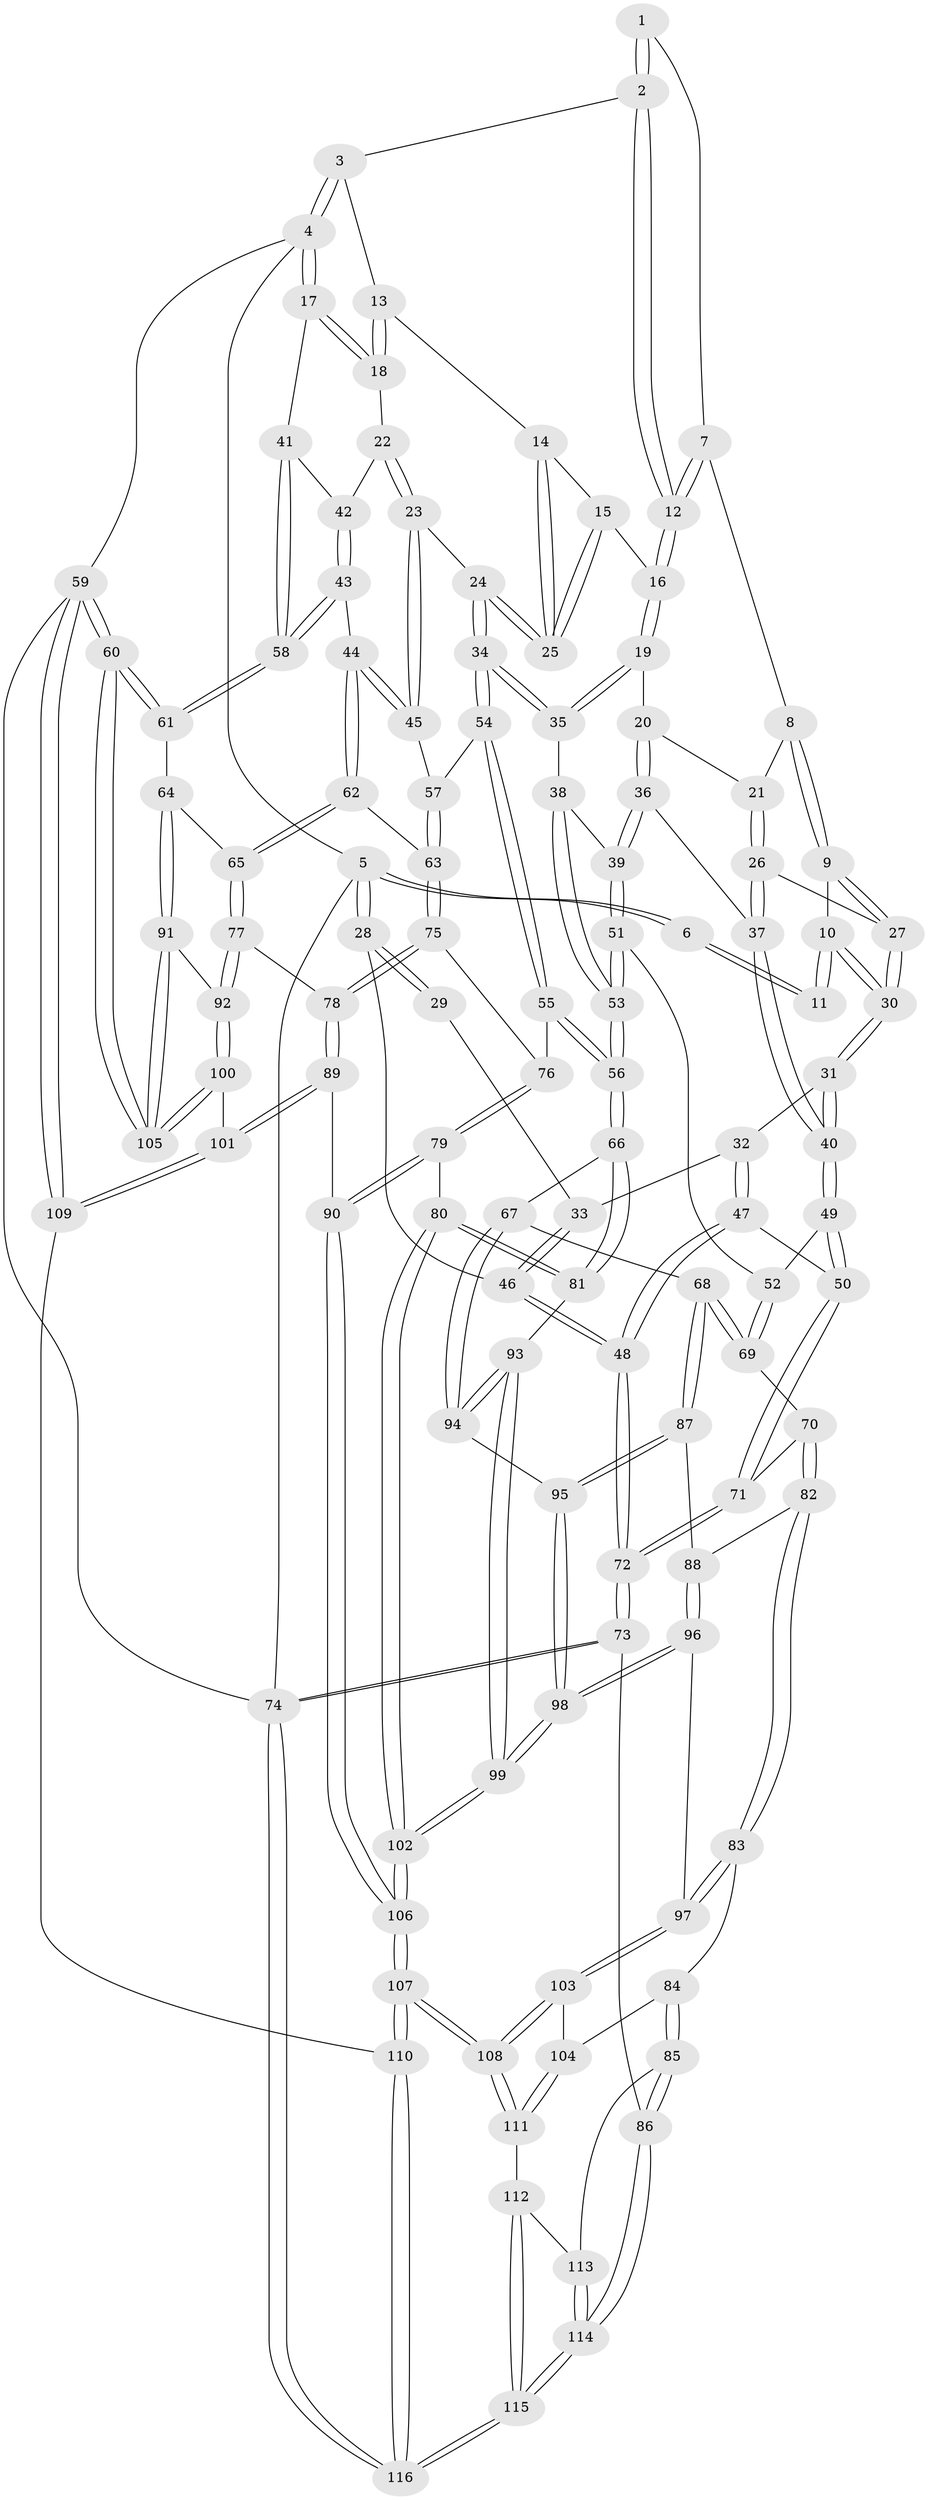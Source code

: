 // coarse degree distribution, {4: 0.30434782608695654, 2: 0.043478260869565216, 3: 0.1956521739130435, 5: 0.2391304347826087, 6: 0.17391304347826086, 9: 0.021739130434782608, 7: 0.021739130434782608}
// Generated by graph-tools (version 1.1) at 2025/05/03/04/25 22:05:41]
// undirected, 116 vertices, 287 edges
graph export_dot {
graph [start="1"]
  node [color=gray90,style=filled];
  1 [pos="+0.4037190046254251+0"];
  2 [pos="+0.8038185607058319+0"];
  3 [pos="+0.8071255358325123+0"];
  4 [pos="+1+0"];
  5 [pos="+0+0"];
  6 [pos="+0.13980908847276594+0"];
  7 [pos="+0.3881117417881927+0"];
  8 [pos="+0.3787533452172964+0.008576098558180978"];
  9 [pos="+0.30936713239460595+0.08193224111102501"];
  10 [pos="+0.18546781578050603+0.09362179333543175"];
  11 [pos="+0.1731399709846939+0.08168939495166372"];
  12 [pos="+0.5864352566285178+0.08588377097434345"];
  13 [pos="+0.8068126825735226+0"];
  14 [pos="+0.7050558044952384+0.11722068674243717"];
  15 [pos="+0.6037114806537134+0.13290751870084616"];
  16 [pos="+0.5789074413227905+0.11726947208290377"];
  17 [pos="+1+0.14368893621291212"];
  18 [pos="+0.8555713416969424+0.17419124956062082"];
  19 [pos="+0.5385090882750204+0.14797847535590983"];
  20 [pos="+0.4960730079494487+0.15100199660083835"];
  21 [pos="+0.4420028530033982+0.09872573168713328"];
  22 [pos="+0.8387262721202053+0.21945751774459235"];
  23 [pos="+0.7813709272904045+0.2632901104564457"];
  24 [pos="+0.70255331730216+0.253785738591869"];
  25 [pos="+0.6959830257832119+0.23528300669418015"];
  26 [pos="+0.35943560722525+0.23982534720161744"];
  27 [pos="+0.3257443349290405+0.20198621232595732"];
  28 [pos="+0+0"];
  29 [pos="+0.047404968526038226+0.07490518238685354"];
  30 [pos="+0.15434335071274066+0.24567124349571567"];
  31 [pos="+0.15137914661666801+0.2499923606350053"];
  32 [pos="+0.1457363311014694+0.2509735556866541"];
  33 [pos="+0.11837709355691693+0.2447961733867837"];
  34 [pos="+0.64978469060756+0.28726886723617684"];
  35 [pos="+0.5940732778778686+0.2876372614084896"];
  36 [pos="+0.42929412006825635+0.270967931851581"];
  37 [pos="+0.37583274769699937+0.2652410322456983"];
  38 [pos="+0.5739595930184002+0.2986246624883938"];
  39 [pos="+0.44967513326508485+0.28927958721214786"];
  40 [pos="+0.26568798888581296+0.39642150010471"];
  41 [pos="+1+0.14534209616649524"];
  42 [pos="+0.8956088545283095+0.2610021002945791"];
  43 [pos="+1+0.4020640390800839"];
  44 [pos="+0.943701763532644+0.4356544686701855"];
  45 [pos="+0.8053516725154358+0.38078046969613977"];
  46 [pos="+0+0.22728615288401208"];
  47 [pos="+0.07421512236789458+0.387428009820451"];
  48 [pos="+0+0.4716553878510638"];
  49 [pos="+0.26578837923059595+0.421328422494917"];
  50 [pos="+0.21966933068499844+0.4668646676614104"];
  51 [pos="+0.4578694344579096+0.4284521900631599"];
  52 [pos="+0.34828181878758374+0.45699008025817006"];
  53 [pos="+0.5386731860585284+0.47109674011833147"];
  54 [pos="+0.6736520987567675+0.4854016189013181"];
  55 [pos="+0.6472725319961303+0.5202027708147852"];
  56 [pos="+0.5872235190744992+0.5352548942858737"];
  57 [pos="+0.7445695617987421+0.4494296639157871"];
  58 [pos="+1+0.39451351987878963"];
  59 [pos="+1+1"];
  60 [pos="+1+1"];
  61 [pos="+1+0.6126317638862752"];
  62 [pos="+0.891241218055183+0.5341893111701163"];
  63 [pos="+0.8766142666465458+0.5412127118811753"];
  64 [pos="+1+0.6356493339617562"];
  65 [pos="+0.9873805879150577+0.6335874437623916"];
  66 [pos="+0.565111645995776+0.5707957428033037"];
  67 [pos="+0.4370858287610811+0.6198141012913635"];
  68 [pos="+0.42055841213756245+0.6200138381469148"];
  69 [pos="+0.40044809609159016+0.6049211527883016"];
  70 [pos="+0.2400730320457461+0.6099761685903591"];
  71 [pos="+0.20126489660446598+0.5065911512034877"];
  72 [pos="+0+0.6278790803907075"];
  73 [pos="+0+0.7072781307134872"];
  74 [pos="+0+1"];
  75 [pos="+0.8096931595777108+0.614595017466245"];
  76 [pos="+0.7095234615730782+0.5715953429394546"];
  77 [pos="+0.8644011794440088+0.7149733815135053"];
  78 [pos="+0.8316100734304849+0.7016987446757298"];
  79 [pos="+0.6972433844637527+0.7770120465172969"];
  80 [pos="+0.6185225409595919+0.7452721484143758"];
  81 [pos="+0.6039370316845706+0.7345105517595177"];
  82 [pos="+0.22418373806894779+0.6707575106132357"];
  83 [pos="+0.17902862307404516+0.7276827209705544"];
  84 [pos="+0.15374889165871444+0.7354843521642999"];
  85 [pos="+0+0.7558465065365402"];
  86 [pos="+0+0.747118301837726"];
  87 [pos="+0.3794304883510159+0.692490183449034"];
  88 [pos="+0.35924818243646994+0.7168364265920739"];
  89 [pos="+0.7107162174841648+0.7842456221313991"];
  90 [pos="+0.7060736001041135+0.7833189248977854"];
  91 [pos="+0.9475301754647611+0.8179628692043265"];
  92 [pos="+0.9157677330767592+0.7902314103746685"];
  93 [pos="+0.5168265067730315+0.7704059060325115"];
  94 [pos="+0.4822533613620898+0.7467806492310114"];
  95 [pos="+0.4481038621981273+0.7556033434725596"];
  96 [pos="+0.35349604780120863+0.7889823500299009"];
  97 [pos="+0.27851626704532423+0.8064447549734818"];
  98 [pos="+0.37834586783743096+0.8092667781615136"];
  99 [pos="+0.4552610484643816+0.9346053722951606"];
  100 [pos="+0.7688118358218066+0.8624557559437639"];
  101 [pos="+0.7591769805933375+0.8593014596780953"];
  102 [pos="+0.47786196252884877+1"];
  103 [pos="+0.27297692103318916+0.8317354388447985"];
  104 [pos="+0.2101745542796763+0.8973897834735252"];
  105 [pos="+1+1"];
  106 [pos="+0.4800479706076517+1"];
  107 [pos="+0.47761375766804554+1"];
  108 [pos="+0.38203626497424187+1"];
  109 [pos="+0.6190687910268119+1"];
  110 [pos="+0.48441352754562905+1"];
  111 [pos="+0.2012168172205204+0.9201969112960471"];
  112 [pos="+0.1869759320932596+0.9231752209513687"];
  113 [pos="+0.1348437394701129+0.9010408643107649"];
  114 [pos="+0.07855337438836153+1"];
  115 [pos="+0.10557239046636677+1"];
  116 [pos="+0.10378710926511382+1"];
  1 -- 2;
  1 -- 2;
  1 -- 7;
  2 -- 3;
  2 -- 12;
  2 -- 12;
  3 -- 4;
  3 -- 4;
  3 -- 13;
  4 -- 5;
  4 -- 17;
  4 -- 17;
  4 -- 59;
  5 -- 6;
  5 -- 6;
  5 -- 28;
  5 -- 28;
  5 -- 74;
  6 -- 11;
  6 -- 11;
  7 -- 8;
  7 -- 12;
  7 -- 12;
  8 -- 9;
  8 -- 9;
  8 -- 21;
  9 -- 10;
  9 -- 27;
  9 -- 27;
  10 -- 11;
  10 -- 11;
  10 -- 30;
  10 -- 30;
  12 -- 16;
  12 -- 16;
  13 -- 14;
  13 -- 18;
  13 -- 18;
  14 -- 15;
  14 -- 25;
  14 -- 25;
  15 -- 16;
  15 -- 25;
  15 -- 25;
  16 -- 19;
  16 -- 19;
  17 -- 18;
  17 -- 18;
  17 -- 41;
  18 -- 22;
  19 -- 20;
  19 -- 35;
  19 -- 35;
  20 -- 21;
  20 -- 36;
  20 -- 36;
  21 -- 26;
  21 -- 26;
  22 -- 23;
  22 -- 23;
  22 -- 42;
  23 -- 24;
  23 -- 45;
  23 -- 45;
  24 -- 25;
  24 -- 25;
  24 -- 34;
  24 -- 34;
  26 -- 27;
  26 -- 37;
  26 -- 37;
  27 -- 30;
  27 -- 30;
  28 -- 29;
  28 -- 29;
  28 -- 46;
  29 -- 33;
  30 -- 31;
  30 -- 31;
  31 -- 32;
  31 -- 40;
  31 -- 40;
  32 -- 33;
  32 -- 47;
  32 -- 47;
  33 -- 46;
  33 -- 46;
  34 -- 35;
  34 -- 35;
  34 -- 54;
  34 -- 54;
  35 -- 38;
  36 -- 37;
  36 -- 39;
  36 -- 39;
  37 -- 40;
  37 -- 40;
  38 -- 39;
  38 -- 53;
  38 -- 53;
  39 -- 51;
  39 -- 51;
  40 -- 49;
  40 -- 49;
  41 -- 42;
  41 -- 58;
  41 -- 58;
  42 -- 43;
  42 -- 43;
  43 -- 44;
  43 -- 58;
  43 -- 58;
  44 -- 45;
  44 -- 45;
  44 -- 62;
  44 -- 62;
  45 -- 57;
  46 -- 48;
  46 -- 48;
  47 -- 48;
  47 -- 48;
  47 -- 50;
  48 -- 72;
  48 -- 72;
  49 -- 50;
  49 -- 50;
  49 -- 52;
  50 -- 71;
  50 -- 71;
  51 -- 52;
  51 -- 53;
  51 -- 53;
  52 -- 69;
  52 -- 69;
  53 -- 56;
  53 -- 56;
  54 -- 55;
  54 -- 55;
  54 -- 57;
  55 -- 56;
  55 -- 56;
  55 -- 76;
  56 -- 66;
  56 -- 66;
  57 -- 63;
  57 -- 63;
  58 -- 61;
  58 -- 61;
  59 -- 60;
  59 -- 60;
  59 -- 109;
  59 -- 109;
  59 -- 74;
  60 -- 61;
  60 -- 61;
  60 -- 105;
  60 -- 105;
  61 -- 64;
  62 -- 63;
  62 -- 65;
  62 -- 65;
  63 -- 75;
  63 -- 75;
  64 -- 65;
  64 -- 91;
  64 -- 91;
  65 -- 77;
  65 -- 77;
  66 -- 67;
  66 -- 81;
  66 -- 81;
  67 -- 68;
  67 -- 94;
  67 -- 94;
  68 -- 69;
  68 -- 69;
  68 -- 87;
  68 -- 87;
  69 -- 70;
  70 -- 71;
  70 -- 82;
  70 -- 82;
  71 -- 72;
  71 -- 72;
  72 -- 73;
  72 -- 73;
  73 -- 74;
  73 -- 74;
  73 -- 86;
  74 -- 116;
  74 -- 116;
  75 -- 76;
  75 -- 78;
  75 -- 78;
  76 -- 79;
  76 -- 79;
  77 -- 78;
  77 -- 92;
  77 -- 92;
  78 -- 89;
  78 -- 89;
  79 -- 80;
  79 -- 90;
  79 -- 90;
  80 -- 81;
  80 -- 81;
  80 -- 102;
  80 -- 102;
  81 -- 93;
  82 -- 83;
  82 -- 83;
  82 -- 88;
  83 -- 84;
  83 -- 97;
  83 -- 97;
  84 -- 85;
  84 -- 85;
  84 -- 104;
  85 -- 86;
  85 -- 86;
  85 -- 113;
  86 -- 114;
  86 -- 114;
  87 -- 88;
  87 -- 95;
  87 -- 95;
  88 -- 96;
  88 -- 96;
  89 -- 90;
  89 -- 101;
  89 -- 101;
  90 -- 106;
  90 -- 106;
  91 -- 92;
  91 -- 105;
  91 -- 105;
  92 -- 100;
  92 -- 100;
  93 -- 94;
  93 -- 94;
  93 -- 99;
  93 -- 99;
  94 -- 95;
  95 -- 98;
  95 -- 98;
  96 -- 97;
  96 -- 98;
  96 -- 98;
  97 -- 103;
  97 -- 103;
  98 -- 99;
  98 -- 99;
  99 -- 102;
  99 -- 102;
  100 -- 101;
  100 -- 105;
  100 -- 105;
  101 -- 109;
  101 -- 109;
  102 -- 106;
  102 -- 106;
  103 -- 104;
  103 -- 108;
  103 -- 108;
  104 -- 111;
  104 -- 111;
  106 -- 107;
  106 -- 107;
  107 -- 108;
  107 -- 108;
  107 -- 110;
  107 -- 110;
  108 -- 111;
  108 -- 111;
  109 -- 110;
  110 -- 116;
  110 -- 116;
  111 -- 112;
  112 -- 113;
  112 -- 115;
  112 -- 115;
  113 -- 114;
  113 -- 114;
  114 -- 115;
  114 -- 115;
  115 -- 116;
  115 -- 116;
}

